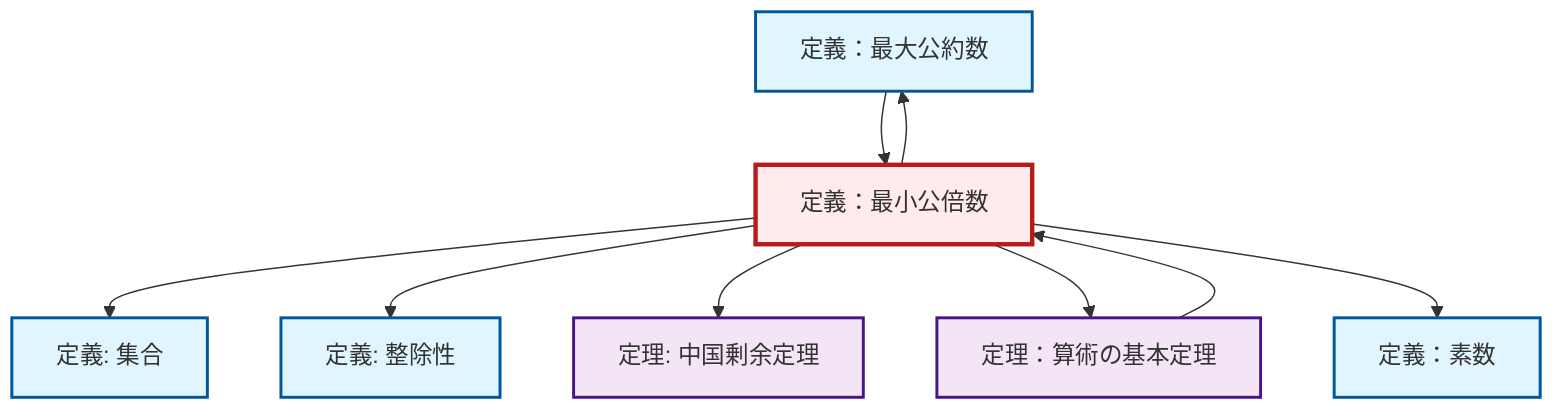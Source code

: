 graph TD
    classDef definition fill:#e1f5fe,stroke:#01579b,stroke-width:2px
    classDef theorem fill:#f3e5f5,stroke:#4a148c,stroke-width:2px
    classDef axiom fill:#fff3e0,stroke:#e65100,stroke-width:2px
    classDef example fill:#e8f5e9,stroke:#1b5e20,stroke-width:2px
    classDef current fill:#ffebee,stroke:#b71c1c,stroke-width:3px
    def-set["定義: 集合"]:::definition
    def-gcd["定義：最大公約数"]:::definition
    thm-chinese-remainder["定理: 中国剰余定理"]:::theorem
    def-divisibility["定義: 整除性"]:::definition
    def-prime["定義：素数"]:::definition
    thm-fundamental-arithmetic["定理：算術の基本定理"]:::theorem
    def-lcm["定義：最小公倍数"]:::definition
    def-lcm --> def-set
    def-lcm --> def-divisibility
    def-lcm --> thm-chinese-remainder
    def-lcm --> thm-fundamental-arithmetic
    thm-fundamental-arithmetic --> def-lcm
    def-lcm --> def-prime
    def-gcd --> def-lcm
    def-lcm --> def-gcd
    class def-lcm current